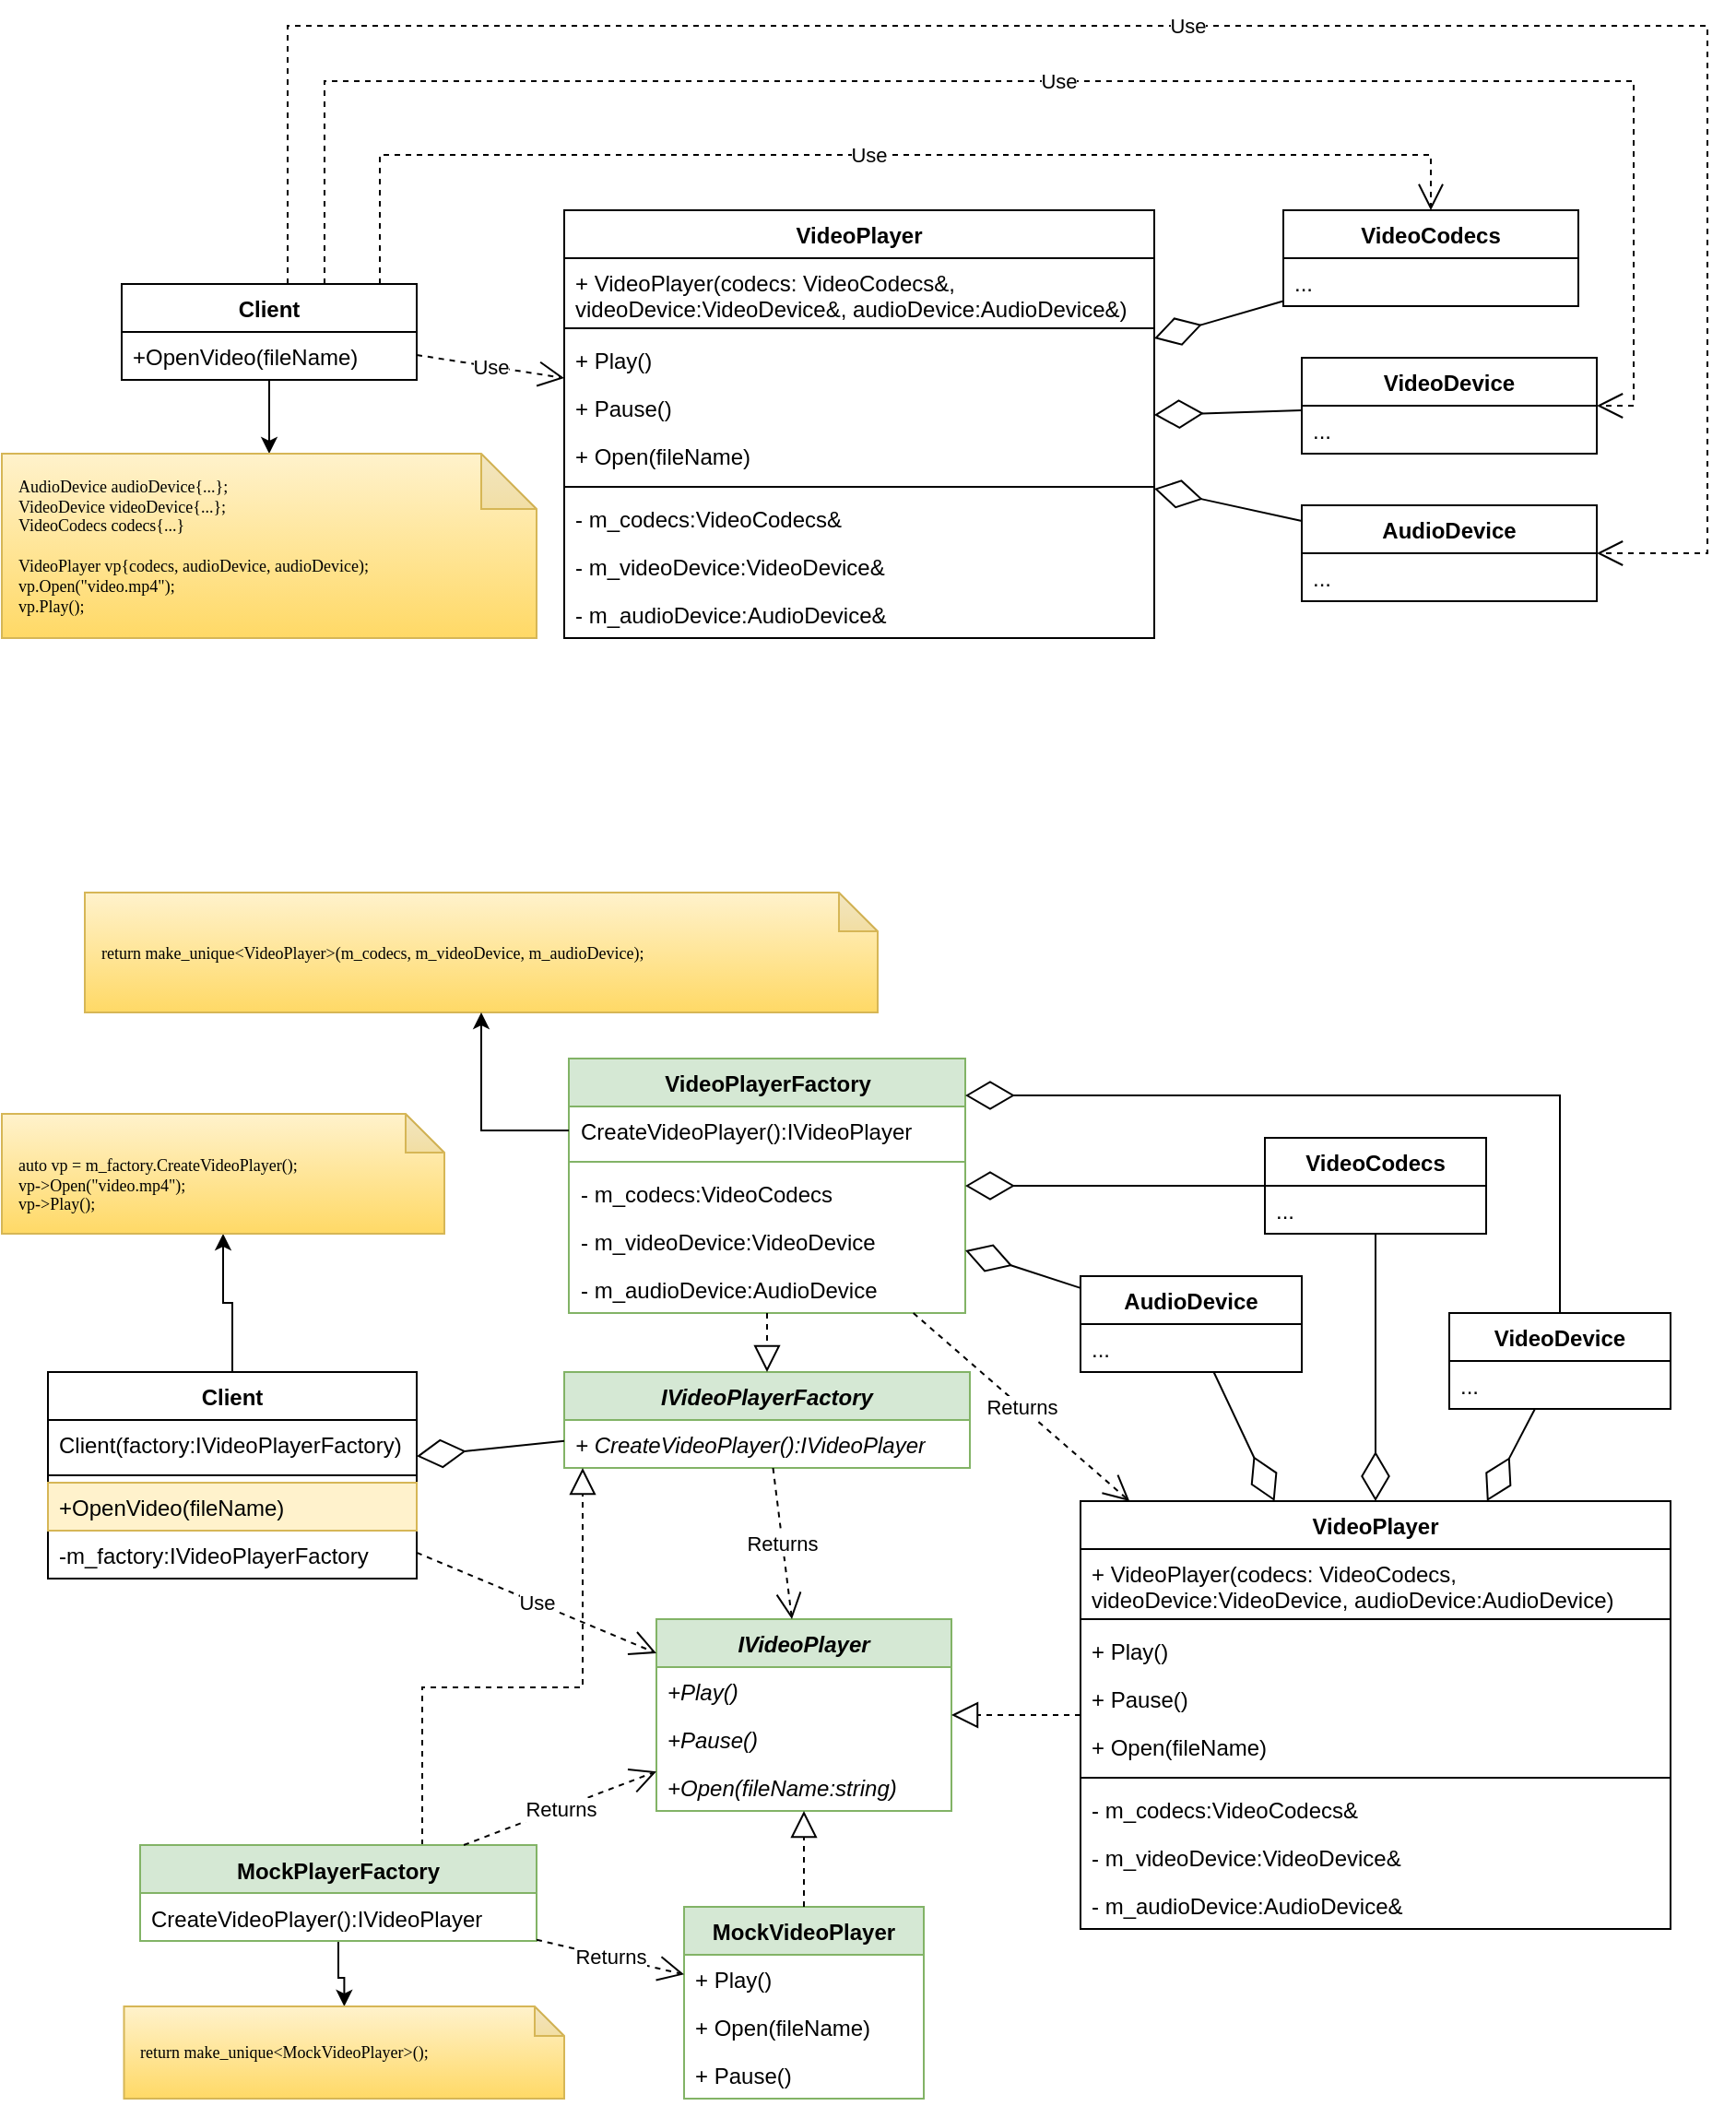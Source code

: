<mxfile version="21.7.5" type="device">
  <diagram name="Page-1" id="Y_dYMBHz4AqvTca3-4jK">
    <mxGraphModel dx="2284" dy="844" grid="1" gridSize="10" guides="1" tooltips="1" connect="1" arrows="1" fold="1" page="1" pageScale="1" pageWidth="850" pageHeight="1100" math="0" shadow="0">
      <root>
        <mxCell id="0" />
        <mxCell id="1" parent="0" />
        <mxCell id="nL54sdqUgK2m4AbJN8dJ-1" value="IVideoPlayer" style="swimlane;fontStyle=3;align=center;verticalAlign=top;childLayout=stackLayout;horizontal=1;startSize=26;horizontalStack=0;resizeParent=1;resizeParentMax=0;resizeLast=0;collapsible=1;marginBottom=0;whiteSpace=wrap;html=1;fillColor=#d5e8d4;strokeColor=#82b366;" vertex="1" parent="1">
          <mxGeometry x="170" y="1164" width="160" height="104" as="geometry" />
        </mxCell>
        <mxCell id="nL54sdqUgK2m4AbJN8dJ-2" value="+Play()" style="text;strokeColor=none;fillColor=none;align=left;verticalAlign=top;spacingLeft=4;spacingRight=4;overflow=hidden;rotatable=0;points=[[0,0.5],[1,0.5]];portConstraint=eastwest;whiteSpace=wrap;html=1;fontStyle=2" vertex="1" parent="nL54sdqUgK2m4AbJN8dJ-1">
          <mxGeometry y="26" width="160" height="26" as="geometry" />
        </mxCell>
        <mxCell id="nL54sdqUgK2m4AbJN8dJ-4" value="+Pause()" style="text;strokeColor=none;fillColor=none;align=left;verticalAlign=top;spacingLeft=4;spacingRight=4;overflow=hidden;rotatable=0;points=[[0,0.5],[1,0.5]];portConstraint=eastwest;whiteSpace=wrap;html=1;fontStyle=2" vertex="1" parent="nL54sdqUgK2m4AbJN8dJ-1">
          <mxGeometry y="52" width="160" height="26" as="geometry" />
        </mxCell>
        <mxCell id="nL54sdqUgK2m4AbJN8dJ-22" value="+Open(fileName:string)" style="text;strokeColor=none;fillColor=none;align=left;verticalAlign=top;spacingLeft=4;spacingRight=4;overflow=hidden;rotatable=0;points=[[0,0.5],[1,0.5]];portConstraint=eastwest;whiteSpace=wrap;html=1;fontStyle=2" vertex="1" parent="nL54sdqUgK2m4AbJN8dJ-1">
          <mxGeometry y="78" width="160" height="26" as="geometry" />
        </mxCell>
        <mxCell id="nL54sdqUgK2m4AbJN8dJ-9" value="VideoPlayer" style="swimlane;fontStyle=1;align=center;verticalAlign=top;childLayout=stackLayout;horizontal=1;startSize=26;horizontalStack=0;resizeParent=1;resizeParentMax=0;resizeLast=0;collapsible=1;marginBottom=0;whiteSpace=wrap;html=1;" vertex="1" parent="1">
          <mxGeometry x="120" y="400" width="320" height="232" as="geometry" />
        </mxCell>
        <mxCell id="nL54sdqUgK2m4AbJN8dJ-10" value="+ VideoPlayer(codecs: VideoCodecs&amp;amp;, videoDevice:VideoDevice&amp;amp;, audioDevice:AudioDevice&amp;amp;)" style="text;strokeColor=none;fillColor=none;align=left;verticalAlign=top;spacingLeft=4;spacingRight=4;overflow=hidden;rotatable=0;points=[[0,0.5],[1,0.5]];portConstraint=eastwest;whiteSpace=wrap;html=1;" vertex="1" parent="nL54sdqUgK2m4AbJN8dJ-9">
          <mxGeometry y="26" width="320" height="34" as="geometry" />
        </mxCell>
        <mxCell id="nL54sdqUgK2m4AbJN8dJ-30" value="" style="line;strokeWidth=1;fillColor=none;align=left;verticalAlign=middle;spacingTop=-1;spacingLeft=3;spacingRight=3;rotatable=0;labelPosition=right;points=[];portConstraint=eastwest;strokeColor=inherit;" vertex="1" parent="nL54sdqUgK2m4AbJN8dJ-9">
          <mxGeometry y="60" width="320" height="8" as="geometry" />
        </mxCell>
        <mxCell id="nL54sdqUgK2m4AbJN8dJ-23" value="+ Play()" style="text;strokeColor=none;fillColor=none;align=left;verticalAlign=top;spacingLeft=4;spacingRight=4;overflow=hidden;rotatable=0;points=[[0,0.5],[1,0.5]];portConstraint=eastwest;whiteSpace=wrap;html=1;" vertex="1" parent="nL54sdqUgK2m4AbJN8dJ-9">
          <mxGeometry y="68" width="320" height="26" as="geometry" />
        </mxCell>
        <mxCell id="nL54sdqUgK2m4AbJN8dJ-24" value="+ Pause()" style="text;strokeColor=none;fillColor=none;align=left;verticalAlign=top;spacingLeft=4;spacingRight=4;overflow=hidden;rotatable=0;points=[[0,0.5],[1,0.5]];portConstraint=eastwest;whiteSpace=wrap;html=1;" vertex="1" parent="nL54sdqUgK2m4AbJN8dJ-9">
          <mxGeometry y="94" width="320" height="26" as="geometry" />
        </mxCell>
        <mxCell id="nL54sdqUgK2m4AbJN8dJ-25" value="+ Open(fileName)" style="text;strokeColor=none;fillColor=none;align=left;verticalAlign=top;spacingLeft=4;spacingRight=4;overflow=hidden;rotatable=0;points=[[0,0.5],[1,0.5]];portConstraint=eastwest;whiteSpace=wrap;html=1;" vertex="1" parent="nL54sdqUgK2m4AbJN8dJ-9">
          <mxGeometry y="120" width="320" height="26" as="geometry" />
        </mxCell>
        <mxCell id="nL54sdqUgK2m4AbJN8dJ-29" value="" style="line;strokeWidth=1;fillColor=none;align=left;verticalAlign=middle;spacingTop=-1;spacingLeft=3;spacingRight=3;rotatable=0;labelPosition=right;points=[];portConstraint=eastwest;strokeColor=inherit;" vertex="1" parent="nL54sdqUgK2m4AbJN8dJ-9">
          <mxGeometry y="146" width="320" height="8" as="geometry" />
        </mxCell>
        <mxCell id="nL54sdqUgK2m4AbJN8dJ-26" value="- m_codecs:VideoCodecs&amp;amp;" style="text;strokeColor=none;fillColor=none;align=left;verticalAlign=top;spacingLeft=4;spacingRight=4;overflow=hidden;rotatable=0;points=[[0,0.5],[1,0.5]];portConstraint=eastwest;whiteSpace=wrap;html=1;" vertex="1" parent="nL54sdqUgK2m4AbJN8dJ-9">
          <mxGeometry y="154" width="320" height="26" as="geometry" />
        </mxCell>
        <mxCell id="nL54sdqUgK2m4AbJN8dJ-27" value="- m_videoDevice:VideoDevice&amp;amp;" style="text;strokeColor=none;fillColor=none;align=left;verticalAlign=top;spacingLeft=4;spacingRight=4;overflow=hidden;rotatable=0;points=[[0,0.5],[1,0.5]];portConstraint=eastwest;whiteSpace=wrap;html=1;" vertex="1" parent="nL54sdqUgK2m4AbJN8dJ-9">
          <mxGeometry y="180" width="320" height="26" as="geometry" />
        </mxCell>
        <mxCell id="nL54sdqUgK2m4AbJN8dJ-28" value="- m_audioDevice:AudioDevice&amp;amp;" style="text;strokeColor=none;fillColor=none;align=left;verticalAlign=top;spacingLeft=4;spacingRight=4;overflow=hidden;rotatable=0;points=[[0,0.5],[1,0.5]];portConstraint=eastwest;whiteSpace=wrap;html=1;" vertex="1" parent="nL54sdqUgK2m4AbJN8dJ-9">
          <mxGeometry y="206" width="320" height="26" as="geometry" />
        </mxCell>
        <mxCell id="nL54sdqUgK2m4AbJN8dJ-13" value="VideoCodecs" style="swimlane;fontStyle=1;align=center;verticalAlign=top;childLayout=stackLayout;horizontal=1;startSize=26;horizontalStack=0;resizeParent=1;resizeParentMax=0;resizeLast=0;collapsible=1;marginBottom=0;whiteSpace=wrap;html=1;" vertex="1" parent="1">
          <mxGeometry x="510" y="400" width="160" height="52" as="geometry" />
        </mxCell>
        <mxCell id="nL54sdqUgK2m4AbJN8dJ-41" value="..." style="text;strokeColor=none;fillColor=none;align=left;verticalAlign=top;spacingLeft=4;spacingRight=4;overflow=hidden;rotatable=0;points=[[0,0.5],[1,0.5]];portConstraint=eastwest;whiteSpace=wrap;html=1;" vertex="1" parent="nL54sdqUgK2m4AbJN8dJ-13">
          <mxGeometry y="26" width="160" height="26" as="geometry" />
        </mxCell>
        <mxCell id="nL54sdqUgK2m4AbJN8dJ-17" value="" style="endArrow=diamondThin;endFill=0;endSize=24;html=1;rounded=0;" edge="1" parent="1" source="nL54sdqUgK2m4AbJN8dJ-13" target="nL54sdqUgK2m4AbJN8dJ-9">
          <mxGeometry width="160" relative="1" as="geometry">
            <mxPoint x="230" y="510" as="sourcePoint" />
            <mxPoint x="390" y="510" as="targetPoint" />
          </mxGeometry>
        </mxCell>
        <mxCell id="nL54sdqUgK2m4AbJN8dJ-18" value="VideoDevice" style="swimlane;fontStyle=1;align=center;verticalAlign=top;childLayout=stackLayout;horizontal=1;startSize=26;horizontalStack=0;resizeParent=1;resizeParentMax=0;resizeLast=0;collapsible=1;marginBottom=0;whiteSpace=wrap;html=1;" vertex="1" parent="1">
          <mxGeometry x="520" y="480" width="160" height="52" as="geometry" />
        </mxCell>
        <mxCell id="nL54sdqUgK2m4AbJN8dJ-43" value="..." style="text;strokeColor=none;fillColor=none;align=left;verticalAlign=top;spacingLeft=4;spacingRight=4;overflow=hidden;rotatable=0;points=[[0,0.5],[1,0.5]];portConstraint=eastwest;whiteSpace=wrap;html=1;" vertex="1" parent="nL54sdqUgK2m4AbJN8dJ-18">
          <mxGeometry y="26" width="160" height="26" as="geometry" />
        </mxCell>
        <mxCell id="nL54sdqUgK2m4AbJN8dJ-19" value="" style="endArrow=diamondThin;endFill=0;endSize=24;html=1;rounded=0;" edge="1" parent="1" source="nL54sdqUgK2m4AbJN8dJ-18" target="nL54sdqUgK2m4AbJN8dJ-9">
          <mxGeometry width="160" relative="1" as="geometry">
            <mxPoint x="230" y="510" as="sourcePoint" />
            <mxPoint x="390" y="510" as="targetPoint" />
          </mxGeometry>
        </mxCell>
        <mxCell id="nL54sdqUgK2m4AbJN8dJ-20" value="AudioDevice" style="swimlane;fontStyle=1;align=center;verticalAlign=top;childLayout=stackLayout;horizontal=1;startSize=26;horizontalStack=0;resizeParent=1;resizeParentMax=0;resizeLast=0;collapsible=1;marginBottom=0;whiteSpace=wrap;html=1;" vertex="1" parent="1">
          <mxGeometry x="520" y="560" width="160" height="52" as="geometry" />
        </mxCell>
        <mxCell id="nL54sdqUgK2m4AbJN8dJ-44" value="..." style="text;strokeColor=none;fillColor=none;align=left;verticalAlign=top;spacingLeft=4;spacingRight=4;overflow=hidden;rotatable=0;points=[[0,0.5],[1,0.5]];portConstraint=eastwest;whiteSpace=wrap;html=1;" vertex="1" parent="nL54sdqUgK2m4AbJN8dJ-20">
          <mxGeometry y="26" width="160" height="26" as="geometry" />
        </mxCell>
        <mxCell id="nL54sdqUgK2m4AbJN8dJ-21" value="" style="endArrow=diamondThin;endFill=0;endSize=24;html=1;rounded=0;" edge="1" parent="1" source="nL54sdqUgK2m4AbJN8dJ-20" target="nL54sdqUgK2m4AbJN8dJ-9">
          <mxGeometry width="160" relative="1" as="geometry">
            <mxPoint x="230" y="510" as="sourcePoint" />
            <mxPoint x="390" y="510" as="targetPoint" />
          </mxGeometry>
        </mxCell>
        <mxCell id="nL54sdqUgK2m4AbJN8dJ-37" style="edgeStyle=orthogonalEdgeStyle;rounded=0;orthogonalLoop=1;jettySize=auto;html=1;" edge="1" parent="1" source="nL54sdqUgK2m4AbJN8dJ-31" target="nL54sdqUgK2m4AbJN8dJ-36">
          <mxGeometry relative="1" as="geometry" />
        </mxCell>
        <mxCell id="nL54sdqUgK2m4AbJN8dJ-31" value="Client" style="swimlane;fontStyle=1;align=center;verticalAlign=top;childLayout=stackLayout;horizontal=1;startSize=26;horizontalStack=0;resizeParent=1;resizeParentMax=0;resizeLast=0;collapsible=1;marginBottom=0;whiteSpace=wrap;html=1;" vertex="1" parent="1">
          <mxGeometry x="-120" y="440" width="160" height="52" as="geometry" />
        </mxCell>
        <mxCell id="nL54sdqUgK2m4AbJN8dJ-32" value="+OpenVideo(fileName)" style="text;strokeColor=none;fillColor=none;align=left;verticalAlign=top;spacingLeft=4;spacingRight=4;overflow=hidden;rotatable=0;points=[[0,0.5],[1,0.5]];portConstraint=eastwest;whiteSpace=wrap;html=1;" vertex="1" parent="nL54sdqUgK2m4AbJN8dJ-31">
          <mxGeometry y="26" width="160" height="26" as="geometry" />
        </mxCell>
        <mxCell id="nL54sdqUgK2m4AbJN8dJ-35" value="Use" style="endArrow=open;endSize=12;dashed=1;html=1;rounded=0;" edge="1" parent="1" source="nL54sdqUgK2m4AbJN8dJ-31" target="nL54sdqUgK2m4AbJN8dJ-9">
          <mxGeometry width="160" relative="1" as="geometry">
            <mxPoint x="-20" y="740" as="sourcePoint" />
            <mxPoint x="140" y="740" as="targetPoint" />
          </mxGeometry>
        </mxCell>
        <mxCell id="nL54sdqUgK2m4AbJN8dJ-36" value="AudioDevice audioDevice{...};&lt;br style=&quot;font-size: 9px;&quot;&gt;VideoDevice videoDevice{...};&lt;br style=&quot;font-size: 9px;&quot;&gt;VideoCodecs codecs{...}&lt;br style=&quot;font-size: 9px;&quot;&gt;&lt;br style=&quot;font-size: 9px;&quot;&gt;VideoPlayer vp{codecs, audioDevice, audioDevice);&lt;br style=&quot;font-size: 9px;&quot;&gt;vp.Open(&quot;video.mp4&quot;);&lt;br style=&quot;font-size: 9px;&quot;&gt;vp.Play();" style="shape=note;whiteSpace=wrap;html=1;backgroundOutline=1;darkOpacity=0.05;align=left;spacingLeft=7;fillColor=#fff2cc;gradientColor=#ffd966;strokeColor=#d6b656;fontFamily=Lucida Console;fontSize=9;" vertex="1" parent="1">
          <mxGeometry x="-185" y="532" width="290" height="100" as="geometry" />
        </mxCell>
        <mxCell id="nL54sdqUgK2m4AbJN8dJ-38" value="Use" style="endArrow=open;endSize=12;dashed=1;html=1;rounded=0;edgeStyle=orthogonalEdgeStyle;" edge="1" parent="1" source="nL54sdqUgK2m4AbJN8dJ-31" target="nL54sdqUgK2m4AbJN8dJ-13">
          <mxGeometry width="160" relative="1" as="geometry">
            <mxPoint x="240" y="740" as="sourcePoint" />
            <mxPoint x="400" y="740" as="targetPoint" />
            <Array as="points">
              <mxPoint x="20" y="370" />
              <mxPoint x="590" y="370" />
            </Array>
          </mxGeometry>
        </mxCell>
        <mxCell id="nL54sdqUgK2m4AbJN8dJ-39" value="Use" style="endArrow=open;endSize=12;dashed=1;html=1;rounded=0;edgeStyle=orthogonalEdgeStyle;" edge="1" parent="1" source="nL54sdqUgK2m4AbJN8dJ-31" target="nL54sdqUgK2m4AbJN8dJ-18">
          <mxGeometry width="160" relative="1" as="geometry">
            <mxPoint x="-30" y="450" as="sourcePoint" />
            <mxPoint x="600" y="410" as="targetPoint" />
            <Array as="points">
              <mxPoint x="-10" y="330" />
              <mxPoint x="700" y="330" />
              <mxPoint x="700" y="506" />
            </Array>
          </mxGeometry>
        </mxCell>
        <mxCell id="nL54sdqUgK2m4AbJN8dJ-40" value="Use" style="endArrow=open;endSize=12;dashed=1;html=1;rounded=0;edgeStyle=orthogonalEdgeStyle;" edge="1" parent="1" source="nL54sdqUgK2m4AbJN8dJ-31" target="nL54sdqUgK2m4AbJN8dJ-20">
          <mxGeometry width="160" relative="1" as="geometry">
            <mxPoint y="450" as="sourcePoint" />
            <mxPoint x="690" y="516" as="targetPoint" />
            <Array as="points">
              <mxPoint x="-30" y="300" />
              <mxPoint x="740" y="300" />
              <mxPoint x="740" y="586" />
            </Array>
          </mxGeometry>
        </mxCell>
        <mxCell id="nL54sdqUgK2m4AbJN8dJ-45" value="VideoPlayer" style="swimlane;fontStyle=1;align=center;verticalAlign=top;childLayout=stackLayout;horizontal=1;startSize=26;horizontalStack=0;resizeParent=1;resizeParentMax=0;resizeLast=0;collapsible=1;marginBottom=0;whiteSpace=wrap;html=1;" vertex="1" parent="1">
          <mxGeometry x="400" y="1100" width="320" height="232" as="geometry" />
        </mxCell>
        <mxCell id="nL54sdqUgK2m4AbJN8dJ-46" value="+ VideoPlayer(codecs: VideoCodecs, videoDevice:VideoDevice, audioDevice:AudioDevice)" style="text;strokeColor=none;fillColor=none;align=left;verticalAlign=top;spacingLeft=4;spacingRight=4;overflow=hidden;rotatable=0;points=[[0,0.5],[1,0.5]];portConstraint=eastwest;whiteSpace=wrap;html=1;" vertex="1" parent="nL54sdqUgK2m4AbJN8dJ-45">
          <mxGeometry y="26" width="320" height="34" as="geometry" />
        </mxCell>
        <mxCell id="nL54sdqUgK2m4AbJN8dJ-47" value="" style="line;strokeWidth=1;fillColor=none;align=left;verticalAlign=middle;spacingTop=-1;spacingLeft=3;spacingRight=3;rotatable=0;labelPosition=right;points=[];portConstraint=eastwest;strokeColor=inherit;" vertex="1" parent="nL54sdqUgK2m4AbJN8dJ-45">
          <mxGeometry y="60" width="320" height="8" as="geometry" />
        </mxCell>
        <mxCell id="nL54sdqUgK2m4AbJN8dJ-48" value="+ Play()" style="text;strokeColor=none;fillColor=none;align=left;verticalAlign=top;spacingLeft=4;spacingRight=4;overflow=hidden;rotatable=0;points=[[0,0.5],[1,0.5]];portConstraint=eastwest;whiteSpace=wrap;html=1;" vertex="1" parent="nL54sdqUgK2m4AbJN8dJ-45">
          <mxGeometry y="68" width="320" height="26" as="geometry" />
        </mxCell>
        <mxCell id="nL54sdqUgK2m4AbJN8dJ-49" value="+ Pause()" style="text;strokeColor=none;fillColor=none;align=left;verticalAlign=top;spacingLeft=4;spacingRight=4;overflow=hidden;rotatable=0;points=[[0,0.5],[1,0.5]];portConstraint=eastwest;whiteSpace=wrap;html=1;" vertex="1" parent="nL54sdqUgK2m4AbJN8dJ-45">
          <mxGeometry y="94" width="320" height="26" as="geometry" />
        </mxCell>
        <mxCell id="nL54sdqUgK2m4AbJN8dJ-50" value="+ Open(fileName)" style="text;strokeColor=none;fillColor=none;align=left;verticalAlign=top;spacingLeft=4;spacingRight=4;overflow=hidden;rotatable=0;points=[[0,0.5],[1,0.5]];portConstraint=eastwest;whiteSpace=wrap;html=1;" vertex="1" parent="nL54sdqUgK2m4AbJN8dJ-45">
          <mxGeometry y="120" width="320" height="26" as="geometry" />
        </mxCell>
        <mxCell id="nL54sdqUgK2m4AbJN8dJ-51" value="" style="line;strokeWidth=1;fillColor=none;align=left;verticalAlign=middle;spacingTop=-1;spacingLeft=3;spacingRight=3;rotatable=0;labelPosition=right;points=[];portConstraint=eastwest;strokeColor=inherit;" vertex="1" parent="nL54sdqUgK2m4AbJN8dJ-45">
          <mxGeometry y="146" width="320" height="8" as="geometry" />
        </mxCell>
        <mxCell id="nL54sdqUgK2m4AbJN8dJ-52" value="- m_codecs:VideoCodecs&amp;amp;" style="text;strokeColor=none;fillColor=none;align=left;verticalAlign=top;spacingLeft=4;spacingRight=4;overflow=hidden;rotatable=0;points=[[0,0.5],[1,0.5]];portConstraint=eastwest;whiteSpace=wrap;html=1;" vertex="1" parent="nL54sdqUgK2m4AbJN8dJ-45">
          <mxGeometry y="154" width="320" height="26" as="geometry" />
        </mxCell>
        <mxCell id="nL54sdqUgK2m4AbJN8dJ-53" value="- m_videoDevice:VideoDevice&amp;amp;" style="text;strokeColor=none;fillColor=none;align=left;verticalAlign=top;spacingLeft=4;spacingRight=4;overflow=hidden;rotatable=0;points=[[0,0.5],[1,0.5]];portConstraint=eastwest;whiteSpace=wrap;html=1;" vertex="1" parent="nL54sdqUgK2m4AbJN8dJ-45">
          <mxGeometry y="180" width="320" height="26" as="geometry" />
        </mxCell>
        <mxCell id="nL54sdqUgK2m4AbJN8dJ-54" value="- m_audioDevice:AudioDevice&amp;amp;" style="text;strokeColor=none;fillColor=none;align=left;verticalAlign=top;spacingLeft=4;spacingRight=4;overflow=hidden;rotatable=0;points=[[0,0.5],[1,0.5]];portConstraint=eastwest;whiteSpace=wrap;html=1;" vertex="1" parent="nL54sdqUgK2m4AbJN8dJ-45">
          <mxGeometry y="206" width="320" height="26" as="geometry" />
        </mxCell>
        <mxCell id="nL54sdqUgK2m4AbJN8dJ-55" value="VideoCodecs" style="swimlane;fontStyle=1;align=center;verticalAlign=top;childLayout=stackLayout;horizontal=1;startSize=26;horizontalStack=0;resizeParent=1;resizeParentMax=0;resizeLast=0;collapsible=1;marginBottom=0;whiteSpace=wrap;html=1;" vertex="1" parent="1">
          <mxGeometry x="500" y="903" width="120" height="52" as="geometry" />
        </mxCell>
        <mxCell id="nL54sdqUgK2m4AbJN8dJ-56" value="..." style="text;strokeColor=none;fillColor=none;align=left;verticalAlign=top;spacingLeft=4;spacingRight=4;overflow=hidden;rotatable=0;points=[[0,0.5],[1,0.5]];portConstraint=eastwest;whiteSpace=wrap;html=1;" vertex="1" parent="nL54sdqUgK2m4AbJN8dJ-55">
          <mxGeometry y="26" width="120" height="26" as="geometry" />
        </mxCell>
        <mxCell id="nL54sdqUgK2m4AbJN8dJ-57" value="" style="endArrow=diamondThin;endFill=0;endSize=24;html=1;rounded=0;" edge="1" source="nL54sdqUgK2m4AbJN8dJ-55" target="nL54sdqUgK2m4AbJN8dJ-45" parent="1">
          <mxGeometry width="160" relative="1" as="geometry">
            <mxPoint x="255" y="1050" as="sourcePoint" />
            <mxPoint x="415" y="1050" as="targetPoint" />
          </mxGeometry>
        </mxCell>
        <mxCell id="nL54sdqUgK2m4AbJN8dJ-58" value="VideoDevice" style="swimlane;fontStyle=1;align=center;verticalAlign=top;childLayout=stackLayout;horizontal=1;startSize=26;horizontalStack=0;resizeParent=1;resizeParentMax=0;resizeLast=0;collapsible=1;marginBottom=0;whiteSpace=wrap;html=1;" vertex="1" parent="1">
          <mxGeometry x="600" y="998" width="120" height="52" as="geometry" />
        </mxCell>
        <mxCell id="nL54sdqUgK2m4AbJN8dJ-59" value="..." style="text;strokeColor=none;fillColor=none;align=left;verticalAlign=top;spacingLeft=4;spacingRight=4;overflow=hidden;rotatable=0;points=[[0,0.5],[1,0.5]];portConstraint=eastwest;whiteSpace=wrap;html=1;" vertex="1" parent="nL54sdqUgK2m4AbJN8dJ-58">
          <mxGeometry y="26" width="120" height="26" as="geometry" />
        </mxCell>
        <mxCell id="nL54sdqUgK2m4AbJN8dJ-60" value="" style="endArrow=diamondThin;endFill=0;endSize=24;html=1;rounded=0;" edge="1" source="nL54sdqUgK2m4AbJN8dJ-58" target="nL54sdqUgK2m4AbJN8dJ-45" parent="1">
          <mxGeometry width="160" relative="1" as="geometry">
            <mxPoint x="255" y="1050" as="sourcePoint" />
            <mxPoint x="415" y="1050" as="targetPoint" />
          </mxGeometry>
        </mxCell>
        <mxCell id="nL54sdqUgK2m4AbJN8dJ-61" value="AudioDevice" style="swimlane;fontStyle=1;align=center;verticalAlign=top;childLayout=stackLayout;horizontal=1;startSize=26;horizontalStack=0;resizeParent=1;resizeParentMax=0;resizeLast=0;collapsible=1;marginBottom=0;whiteSpace=wrap;html=1;" vertex="1" parent="1">
          <mxGeometry x="400" y="978" width="120" height="52" as="geometry" />
        </mxCell>
        <mxCell id="nL54sdqUgK2m4AbJN8dJ-62" value="..." style="text;strokeColor=none;fillColor=none;align=left;verticalAlign=top;spacingLeft=4;spacingRight=4;overflow=hidden;rotatable=0;points=[[0,0.5],[1,0.5]];portConstraint=eastwest;whiteSpace=wrap;html=1;" vertex="1" parent="nL54sdqUgK2m4AbJN8dJ-61">
          <mxGeometry y="26" width="120" height="26" as="geometry" />
        </mxCell>
        <mxCell id="nL54sdqUgK2m4AbJN8dJ-63" value="" style="endArrow=diamondThin;endFill=0;endSize=24;html=1;rounded=0;" edge="1" source="nL54sdqUgK2m4AbJN8dJ-61" target="nL54sdqUgK2m4AbJN8dJ-45" parent="1">
          <mxGeometry width="160" relative="1" as="geometry">
            <mxPoint x="255" y="1050" as="sourcePoint" />
            <mxPoint x="415" y="1050" as="targetPoint" />
          </mxGeometry>
        </mxCell>
        <mxCell id="nL54sdqUgK2m4AbJN8dJ-64" style="edgeStyle=orthogonalEdgeStyle;rounded=0;orthogonalLoop=1;jettySize=auto;html=1;" edge="1" source="nL54sdqUgK2m4AbJN8dJ-65" target="nL54sdqUgK2m4AbJN8dJ-68" parent="1">
          <mxGeometry relative="1" as="geometry" />
        </mxCell>
        <mxCell id="nL54sdqUgK2m4AbJN8dJ-65" value="Client" style="swimlane;fontStyle=1;align=center;verticalAlign=top;childLayout=stackLayout;horizontal=1;startSize=26;horizontalStack=0;resizeParent=1;resizeParentMax=0;resizeLast=0;collapsible=1;marginBottom=0;whiteSpace=wrap;html=1;" vertex="1" parent="1">
          <mxGeometry x="-160" y="1030" width="200" height="112" as="geometry" />
        </mxCell>
        <mxCell id="nL54sdqUgK2m4AbJN8dJ-66" value="Client(factory:IVideoPlayerFactory)" style="text;strokeColor=none;fillColor=none;align=left;verticalAlign=top;spacingLeft=4;spacingRight=4;overflow=hidden;rotatable=0;points=[[0,0.5],[1,0.5]];portConstraint=eastwest;whiteSpace=wrap;html=1;" vertex="1" parent="nL54sdqUgK2m4AbJN8dJ-65">
          <mxGeometry y="26" width="200" height="26" as="geometry" />
        </mxCell>
        <mxCell id="nL54sdqUgK2m4AbJN8dJ-96" value="" style="line;strokeWidth=1;fillColor=none;align=left;verticalAlign=middle;spacingTop=-1;spacingLeft=3;spacingRight=3;rotatable=0;labelPosition=right;points=[];portConstraint=eastwest;strokeColor=inherit;" vertex="1" parent="nL54sdqUgK2m4AbJN8dJ-65">
          <mxGeometry y="52" width="200" height="8" as="geometry" />
        </mxCell>
        <mxCell id="nL54sdqUgK2m4AbJN8dJ-94" value="+OpenVideo(fileName)" style="text;strokeColor=#d6b656;fillColor=#fff2cc;align=left;verticalAlign=top;spacingLeft=4;spacingRight=4;overflow=hidden;rotatable=0;points=[[0,0.5],[1,0.5]];portConstraint=eastwest;whiteSpace=wrap;html=1;" vertex="1" parent="nL54sdqUgK2m4AbJN8dJ-65">
          <mxGeometry y="60" width="200" height="26" as="geometry" />
        </mxCell>
        <mxCell id="nL54sdqUgK2m4AbJN8dJ-99" value="-m_factory:IVideoPlayerFactory" style="text;strokeColor=none;fillColor=none;align=left;verticalAlign=top;spacingLeft=4;spacingRight=4;overflow=hidden;rotatable=0;points=[[0,0.5],[1,0.5]];portConstraint=eastwest;whiteSpace=wrap;html=1;" vertex="1" parent="nL54sdqUgK2m4AbJN8dJ-65">
          <mxGeometry y="86" width="200" height="26" as="geometry" />
        </mxCell>
        <mxCell id="nL54sdqUgK2m4AbJN8dJ-67" value="Use" style="endArrow=open;endSize=12;dashed=1;html=1;rounded=0;" edge="1" source="nL54sdqUgK2m4AbJN8dJ-65" target="nL54sdqUgK2m4AbJN8dJ-1" parent="1">
          <mxGeometry width="160" relative="1" as="geometry">
            <mxPoint x="5" y="1280" as="sourcePoint" />
            <mxPoint x="165" y="1280" as="targetPoint" />
          </mxGeometry>
        </mxCell>
        <mxCell id="nL54sdqUgK2m4AbJN8dJ-68" value="&lt;br style=&quot;font-size: 9px;&quot;&gt;auto vp = m_factory.CreateVideoPlayer();&lt;br style=&quot;font-size: 9px;&quot;&gt;vp-&amp;gt;Open(&quot;video.mp4&quot;);&lt;br style=&quot;font-size: 9px;&quot;&gt;vp-&amp;gt;Play();" style="shape=note;whiteSpace=wrap;html=1;backgroundOutline=1;darkOpacity=0.05;align=left;spacingLeft=7;fillColor=#fff2cc;gradientColor=#ffd966;strokeColor=#d6b656;fontFamily=Lucida Console;fontSize=9;size=21;" vertex="1" parent="1">
          <mxGeometry x="-185" y="890" width="240" height="65" as="geometry" />
        </mxCell>
        <mxCell id="nL54sdqUgK2m4AbJN8dJ-73" value="IVideoPlayerFactory" style="swimlane;fontStyle=3;align=center;verticalAlign=top;childLayout=stackLayout;horizontal=1;startSize=26;horizontalStack=0;resizeParent=1;resizeParentMax=0;resizeLast=0;collapsible=1;marginBottom=0;whiteSpace=wrap;html=1;fillColor=#d5e8d4;strokeColor=#82b366;" vertex="1" parent="1">
          <mxGeometry x="120" y="1030" width="220" height="52" as="geometry" />
        </mxCell>
        <mxCell id="nL54sdqUgK2m4AbJN8dJ-74" value="+ CreateVideoPlayer():IVideoPlayer" style="text;strokeColor=none;fillColor=none;align=left;verticalAlign=top;spacingLeft=4;spacingRight=4;overflow=hidden;rotatable=0;points=[[0,0.5],[1,0.5]];portConstraint=eastwest;whiteSpace=wrap;html=1;fontStyle=2" vertex="1" parent="nL54sdqUgK2m4AbJN8dJ-73">
          <mxGeometry y="26" width="220" height="26" as="geometry" />
        </mxCell>
        <mxCell id="nL54sdqUgK2m4AbJN8dJ-77" value="VideoPlayerFactory" style="swimlane;fontStyle=1;align=center;verticalAlign=top;childLayout=stackLayout;horizontal=1;startSize=26;horizontalStack=0;resizeParent=1;resizeParentMax=0;resizeLast=0;collapsible=1;marginBottom=0;whiteSpace=wrap;html=1;fillColor=#d5e8d4;strokeColor=#82b366;" vertex="1" parent="1">
          <mxGeometry x="122.5" y="860" width="215" height="138" as="geometry" />
        </mxCell>
        <mxCell id="nL54sdqUgK2m4AbJN8dJ-87" value="CreateVideoPlayer():IVideoPlayer" style="text;strokeColor=none;fillColor=none;align=left;verticalAlign=top;spacingLeft=4;spacingRight=4;overflow=hidden;rotatable=0;points=[[0,0.5],[1,0.5]];portConstraint=eastwest;whiteSpace=wrap;html=1;" vertex="1" parent="nL54sdqUgK2m4AbJN8dJ-77">
          <mxGeometry y="26" width="215" height="26" as="geometry" />
        </mxCell>
        <mxCell id="nL54sdqUgK2m4AbJN8dJ-83" value="" style="line;strokeWidth=1;fillColor=none;align=left;verticalAlign=middle;spacingTop=-1;spacingLeft=3;spacingRight=3;rotatable=0;labelPosition=right;points=[];portConstraint=eastwest;strokeColor=inherit;" vertex="1" parent="nL54sdqUgK2m4AbJN8dJ-77">
          <mxGeometry y="52" width="215" height="8" as="geometry" />
        </mxCell>
        <mxCell id="nL54sdqUgK2m4AbJN8dJ-84" value="- m_codecs:VideoCodecs" style="text;strokeColor=none;fillColor=none;align=left;verticalAlign=top;spacingLeft=4;spacingRight=4;overflow=hidden;rotatable=0;points=[[0,0.5],[1,0.5]];portConstraint=eastwest;whiteSpace=wrap;html=1;" vertex="1" parent="nL54sdqUgK2m4AbJN8dJ-77">
          <mxGeometry y="60" width="215" height="26" as="geometry" />
        </mxCell>
        <mxCell id="nL54sdqUgK2m4AbJN8dJ-85" value="- m_videoDevice:VideoDevice" style="text;strokeColor=none;fillColor=none;align=left;verticalAlign=top;spacingLeft=4;spacingRight=4;overflow=hidden;rotatable=0;points=[[0,0.5],[1,0.5]];portConstraint=eastwest;whiteSpace=wrap;html=1;" vertex="1" parent="nL54sdqUgK2m4AbJN8dJ-77">
          <mxGeometry y="86" width="215" height="26" as="geometry" />
        </mxCell>
        <mxCell id="nL54sdqUgK2m4AbJN8dJ-86" value="- m_audioDevice:AudioDevice" style="text;strokeColor=none;fillColor=none;align=left;verticalAlign=top;spacingLeft=4;spacingRight=4;overflow=hidden;rotatable=0;points=[[0,0.5],[1,0.5]];portConstraint=eastwest;whiteSpace=wrap;html=1;" vertex="1" parent="nL54sdqUgK2m4AbJN8dJ-77">
          <mxGeometry y="112" width="215" height="26" as="geometry" />
        </mxCell>
        <mxCell id="nL54sdqUgK2m4AbJN8dJ-88" value="" style="endArrow=diamondThin;endFill=0;endSize=24;html=1;rounded=0;" edge="1" parent="1" source="nL54sdqUgK2m4AbJN8dJ-55" target="nL54sdqUgK2m4AbJN8dJ-77">
          <mxGeometry width="160" relative="1" as="geometry">
            <mxPoint x="255" y="1050" as="sourcePoint" />
            <mxPoint x="415" y="1050" as="targetPoint" />
          </mxGeometry>
        </mxCell>
        <mxCell id="nL54sdqUgK2m4AbJN8dJ-89" value="" style="endArrow=diamondThin;endFill=0;endSize=24;html=1;rounded=0;edgeStyle=orthogonalEdgeStyle;" edge="1" parent="1" source="nL54sdqUgK2m4AbJN8dJ-58" target="nL54sdqUgK2m4AbJN8dJ-77">
          <mxGeometry width="160" relative="1" as="geometry">
            <mxPoint x="255" y="1050" as="sourcePoint" />
            <mxPoint x="415" y="1050" as="targetPoint" />
            <Array as="points">
              <mxPoint x="660" y="880" />
            </Array>
          </mxGeometry>
        </mxCell>
        <mxCell id="nL54sdqUgK2m4AbJN8dJ-90" value="" style="endArrow=diamondThin;endFill=0;endSize=24;html=1;rounded=0;" edge="1" parent="1" source="nL54sdqUgK2m4AbJN8dJ-61" target="nL54sdqUgK2m4AbJN8dJ-77">
          <mxGeometry width="160" relative="1" as="geometry">
            <mxPoint x="255" y="1050" as="sourcePoint" />
            <mxPoint x="415" y="1050" as="targetPoint" />
          </mxGeometry>
        </mxCell>
        <mxCell id="nL54sdqUgK2m4AbJN8dJ-92" value="Returns" style="endArrow=open;endSize=12;dashed=1;html=1;rounded=0;" edge="1" parent="1" source="nL54sdqUgK2m4AbJN8dJ-73" target="nL54sdqUgK2m4AbJN8dJ-1">
          <mxGeometry width="160" relative="1" as="geometry">
            <mxPoint y="1140" as="sourcePoint" />
            <mxPoint x="260" y="1200" as="targetPoint" />
          </mxGeometry>
        </mxCell>
        <mxCell id="nL54sdqUgK2m4AbJN8dJ-93" value="" style="endArrow=diamondThin;endFill=0;endSize=24;html=1;rounded=0;" edge="1" parent="1" source="nL54sdqUgK2m4AbJN8dJ-73" target="nL54sdqUgK2m4AbJN8dJ-65">
          <mxGeometry width="160" relative="1" as="geometry">
            <mxPoint x="-210" y="1060" as="sourcePoint" />
            <mxPoint x="-50" y="1060" as="targetPoint" />
          </mxGeometry>
        </mxCell>
        <mxCell id="nL54sdqUgK2m4AbJN8dJ-97" value="" style="endArrow=block;dashed=1;endFill=0;endSize=12;html=1;rounded=0;" edge="1" parent="1" source="nL54sdqUgK2m4AbJN8dJ-77" target="nL54sdqUgK2m4AbJN8dJ-73">
          <mxGeometry width="160" relative="1" as="geometry">
            <mxPoint x="-30" y="940" as="sourcePoint" />
            <mxPoint x="130" y="940" as="targetPoint" />
          </mxGeometry>
        </mxCell>
        <mxCell id="nL54sdqUgK2m4AbJN8dJ-98" value="" style="endArrow=block;dashed=1;endFill=0;endSize=12;html=1;rounded=0;" edge="1" parent="1" source="nL54sdqUgK2m4AbJN8dJ-45" target="nL54sdqUgK2m4AbJN8dJ-1">
          <mxGeometry width="160" relative="1" as="geometry">
            <mxPoint x="-30" y="940" as="sourcePoint" />
            <mxPoint x="130" y="940" as="targetPoint" />
          </mxGeometry>
        </mxCell>
        <mxCell id="nL54sdqUgK2m4AbJN8dJ-100" value="" style="endArrow=block;dashed=1;endFill=0;endSize=12;html=1;rounded=0;edgeStyle=orthogonalEdgeStyle;" edge="1" parent="1" source="nL54sdqUgK2m4AbJN8dJ-101" target="nL54sdqUgK2m4AbJN8dJ-73">
          <mxGeometry width="160" relative="1" as="geometry">
            <mxPoint x="30" y="970" as="sourcePoint" />
            <mxPoint x="230" y="1030" as="targetPoint" />
            <Array as="points">
              <mxPoint x="43" y="1201" />
              <mxPoint x="130" y="1201" />
            </Array>
          </mxGeometry>
        </mxCell>
        <mxCell id="nL54sdqUgK2m4AbJN8dJ-117" style="edgeStyle=orthogonalEdgeStyle;rounded=0;orthogonalLoop=1;jettySize=auto;html=1;" edge="1" parent="1" source="nL54sdqUgK2m4AbJN8dJ-101" target="nL54sdqUgK2m4AbJN8dJ-116">
          <mxGeometry relative="1" as="geometry" />
        </mxCell>
        <mxCell id="nL54sdqUgK2m4AbJN8dJ-101" value="MockPlayerFactory" style="swimlane;fontStyle=1;align=center;verticalAlign=top;childLayout=stackLayout;horizontal=1;startSize=26;horizontalStack=0;resizeParent=1;resizeParentMax=0;resizeLast=0;collapsible=1;marginBottom=0;whiteSpace=wrap;html=1;fillColor=#d5e8d4;strokeColor=#82b366;" vertex="1" parent="1">
          <mxGeometry x="-110" y="1286.5" width="215" height="52" as="geometry" />
        </mxCell>
        <mxCell id="nL54sdqUgK2m4AbJN8dJ-102" value="CreateVideoPlayer():IVideoPlayer" style="text;strokeColor=none;fillColor=none;align=left;verticalAlign=top;spacingLeft=4;spacingRight=4;overflow=hidden;rotatable=0;points=[[0,0.5],[1,0.5]];portConstraint=eastwest;whiteSpace=wrap;html=1;" vertex="1" parent="nL54sdqUgK2m4AbJN8dJ-101">
          <mxGeometry y="26" width="215" height="26" as="geometry" />
        </mxCell>
        <mxCell id="nL54sdqUgK2m4AbJN8dJ-107" value="MockVideoPlayer" style="swimlane;fontStyle=1;align=center;verticalAlign=top;childLayout=stackLayout;horizontal=1;startSize=26;horizontalStack=0;resizeParent=1;resizeParentMax=0;resizeLast=0;collapsible=1;marginBottom=0;whiteSpace=wrap;html=1;fillColor=#d5e8d4;strokeColor=#82b366;" vertex="1" parent="1">
          <mxGeometry x="185" y="1320" width="130" height="104" as="geometry" />
        </mxCell>
        <mxCell id="nL54sdqUgK2m4AbJN8dJ-109" value="+ Play()" style="text;strokeColor=none;fillColor=none;align=left;verticalAlign=top;spacingLeft=4;spacingRight=4;overflow=hidden;rotatable=0;points=[[0,0.5],[1,0.5]];portConstraint=eastwest;whiteSpace=wrap;html=1;" vertex="1" parent="nL54sdqUgK2m4AbJN8dJ-107">
          <mxGeometry y="26" width="130" height="26" as="geometry" />
        </mxCell>
        <mxCell id="nL54sdqUgK2m4AbJN8dJ-111" value="+ Open(fileName)" style="text;strokeColor=none;fillColor=none;align=left;verticalAlign=top;spacingLeft=4;spacingRight=4;overflow=hidden;rotatable=0;points=[[0,0.5],[1,0.5]];portConstraint=eastwest;whiteSpace=wrap;html=1;" vertex="1" parent="nL54sdqUgK2m4AbJN8dJ-107">
          <mxGeometry y="52" width="130" height="26" as="geometry" />
        </mxCell>
        <mxCell id="nL54sdqUgK2m4AbJN8dJ-110" value="+ Pause()" style="text;strokeColor=none;fillColor=none;align=left;verticalAlign=top;spacingLeft=4;spacingRight=4;overflow=hidden;rotatable=0;points=[[0,0.5],[1,0.5]];portConstraint=eastwest;whiteSpace=wrap;html=1;" vertex="1" parent="nL54sdqUgK2m4AbJN8dJ-107">
          <mxGeometry y="78" width="130" height="26" as="geometry" />
        </mxCell>
        <mxCell id="nL54sdqUgK2m4AbJN8dJ-112" value="Returns" style="endArrow=open;endSize=12;dashed=1;html=1;rounded=0;" edge="1" parent="1" source="nL54sdqUgK2m4AbJN8dJ-101" target="nL54sdqUgK2m4AbJN8dJ-107">
          <mxGeometry width="160" relative="1" as="geometry">
            <mxPoint x="90" y="1550" as="sourcePoint" />
            <mxPoint x="250" y="1550" as="targetPoint" />
          </mxGeometry>
        </mxCell>
        <mxCell id="nL54sdqUgK2m4AbJN8dJ-113" value="return make_unique&amp;lt;VideoPlayer&amp;gt;(m_codecs, m_videoDevice, m_audioDevice);" style="shape=note;whiteSpace=wrap;html=1;backgroundOutline=1;darkOpacity=0.05;align=left;spacingLeft=7;fillColor=#fff2cc;gradientColor=#ffd966;strokeColor=#d6b656;fontFamily=Lucida Console;fontSize=9;size=21;" vertex="1" parent="1">
          <mxGeometry x="-140" y="770" width="430" height="65" as="geometry" />
        </mxCell>
        <mxCell id="nL54sdqUgK2m4AbJN8dJ-114" value="Returns" style="endArrow=open;endSize=12;dashed=1;html=1;rounded=0;" edge="1" parent="1" source="nL54sdqUgK2m4AbJN8dJ-77" target="nL54sdqUgK2m4AbJN8dJ-45">
          <mxGeometry width="160" relative="1" as="geometry">
            <mxPoint y="1140" as="sourcePoint" />
            <mxPoint x="260" y="1200" as="targetPoint" />
          </mxGeometry>
        </mxCell>
        <mxCell id="nL54sdqUgK2m4AbJN8dJ-115" style="edgeStyle=orthogonalEdgeStyle;rounded=0;orthogonalLoop=1;jettySize=auto;html=1;" edge="1" parent="1" source="nL54sdqUgK2m4AbJN8dJ-87" target="nL54sdqUgK2m4AbJN8dJ-113">
          <mxGeometry relative="1" as="geometry" />
        </mxCell>
        <mxCell id="nL54sdqUgK2m4AbJN8dJ-116" value="return make_unique&amp;lt;MockVideoPlayer&amp;gt;();" style="shape=note;whiteSpace=wrap;html=1;backgroundOutline=1;darkOpacity=0.05;align=left;spacingLeft=7;fillColor=#fff2cc;gradientColor=#ffd966;strokeColor=#d6b656;fontFamily=Lucida Console;fontSize=9;size=16;" vertex="1" parent="1">
          <mxGeometry x="-118.75" y="1374" width="238.75" height="50" as="geometry" />
        </mxCell>
        <mxCell id="nL54sdqUgK2m4AbJN8dJ-118" value="" style="endArrow=block;dashed=1;endFill=0;endSize=12;html=1;rounded=0;" edge="1" parent="1" source="nL54sdqUgK2m4AbJN8dJ-107" target="nL54sdqUgK2m4AbJN8dJ-1">
          <mxGeometry width="160" relative="1" as="geometry">
            <mxPoint x="-30" y="940" as="sourcePoint" />
            <mxPoint x="130" y="940" as="targetPoint" />
          </mxGeometry>
        </mxCell>
        <mxCell id="nL54sdqUgK2m4AbJN8dJ-119" value="Returns" style="endArrow=open;endSize=12;dashed=1;html=1;rounded=0;" edge="1" parent="1" source="nL54sdqUgK2m4AbJN8dJ-101" target="nL54sdqUgK2m4AbJN8dJ-1">
          <mxGeometry width="160" relative="1" as="geometry">
            <mxPoint x="5" y="1280" as="sourcePoint" />
            <mxPoint x="165" y="1280" as="targetPoint" />
          </mxGeometry>
        </mxCell>
      </root>
    </mxGraphModel>
  </diagram>
</mxfile>
